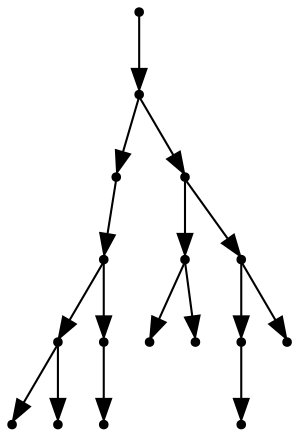 digraph {
  16 [shape=point];
  15 [shape=point];
  6 [shape=point];
  5 [shape=point];
  2 [shape=point];
  0 [shape=point];
  1 [shape=point];
  4 [shape=point];
  3 [shape=point];
  14 [shape=point];
  9 [shape=point];
  7 [shape=point];
  8 [shape=point];
  13 [shape=point];
  11 [shape=point];
  10 [shape=point];
  12 [shape=point];
16 -> 15;
15 -> 6;
6 -> 5;
5 -> 2;
2 -> 0;
2 -> 1;
5 -> 4;
4 -> 3;
15 -> 14;
14 -> 9;
9 -> 7;
9 -> 8;
14 -> 13;
13 -> 11;
11 -> 10;
13 -> 12;
}
